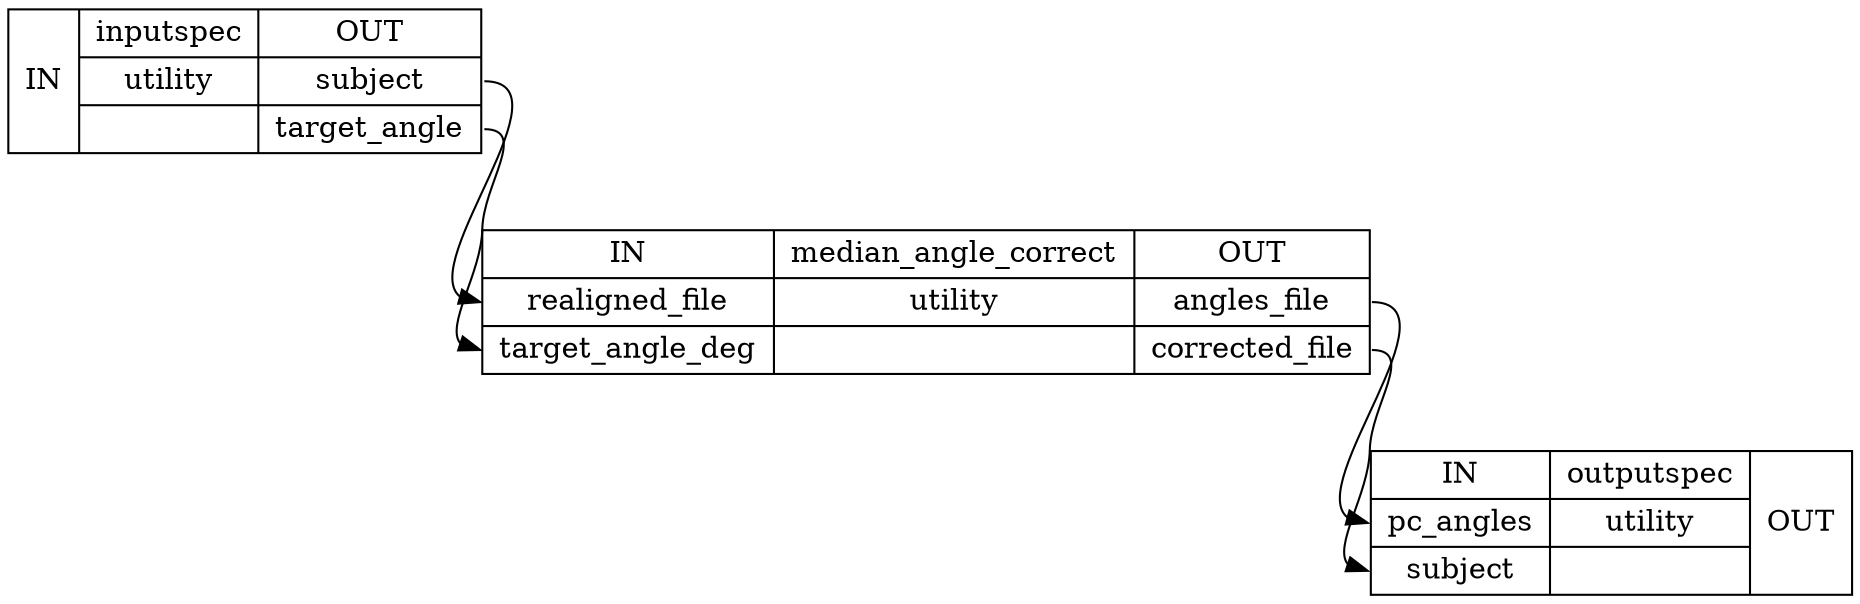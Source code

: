 digraph structs {
node [shape=record];
median_angle_correctioninputspec [label="{IN}|{ inputspec | utility |  }|{OUT|<outsubject> subject|<outtargetangle> target_angle}"];
median_angle_correctionmedian_angle_correct [label="{IN|<inrealignedfile> realigned_file|<intargetangledeg> target_angle_deg}|{ median_angle_correct | utility |  }|{OUT|<outanglesfile> angles_file|<outcorrectedfile> corrected_file}"];
median_angle_correctionoutputspec [label="{IN|<inpcangles> pc_angles|<insubject> subject}|{ outputspec | utility |  }|{OUT}"];
median_angle_correctioninputspec:outsubject:e -> median_angle_correctionmedian_angle_correct:inrealignedfile:w;
median_angle_correctioninputspec:outtargetangle:e -> median_angle_correctionmedian_angle_correct:intargetangledeg:w;
median_angle_correctionmedian_angle_correct:outanglesfile:e -> median_angle_correctionoutputspec:inpcangles:w;
median_angle_correctionmedian_angle_correct:outcorrectedfile:e -> median_angle_correctionoutputspec:insubject:w;
}